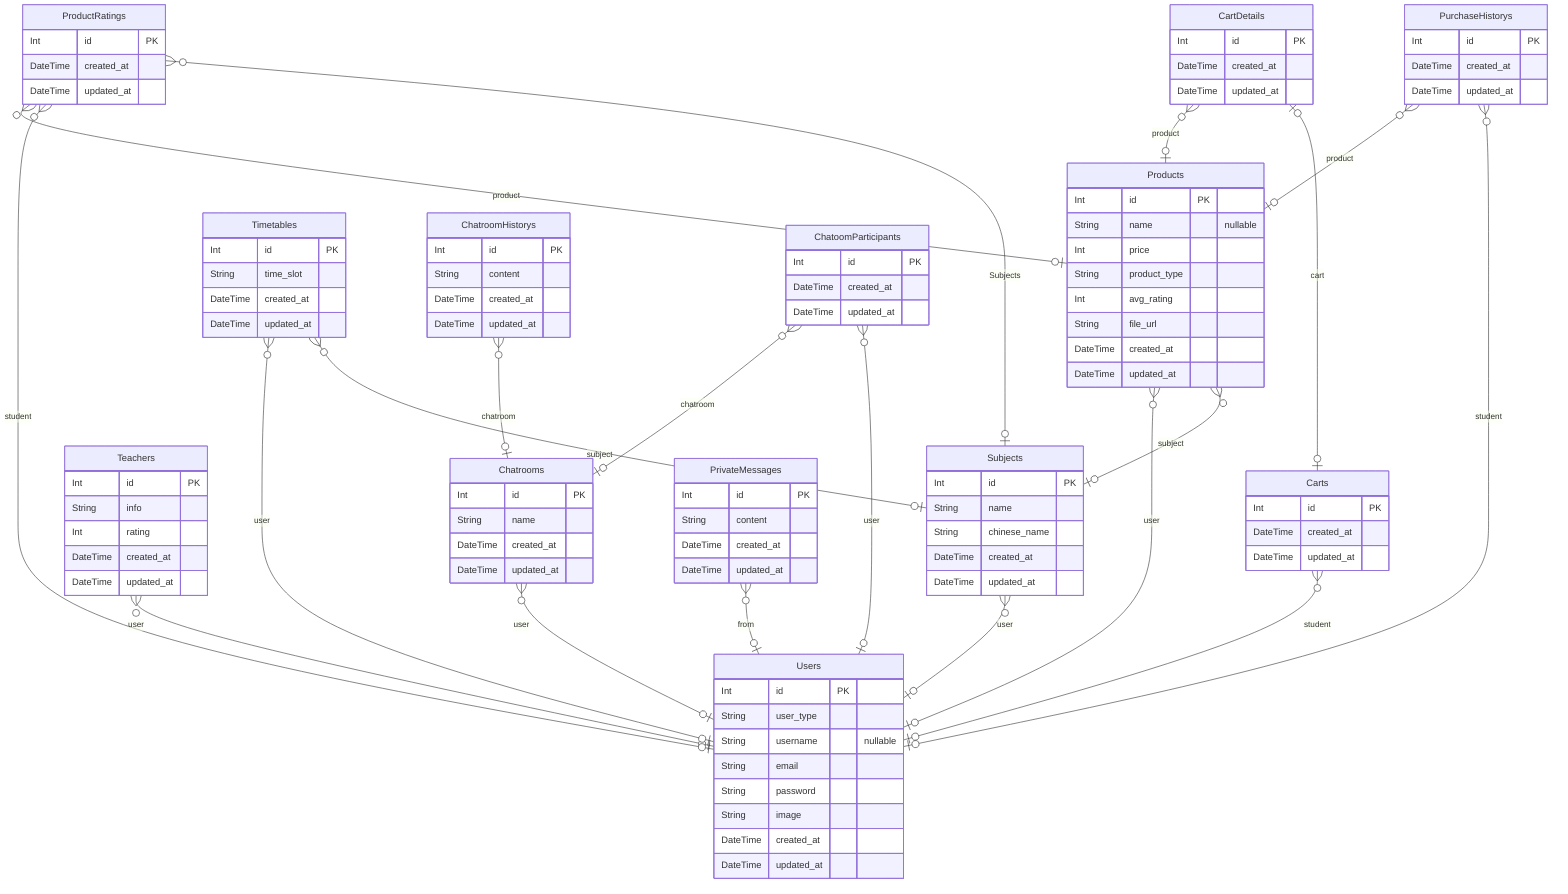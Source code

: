 erDiagram

  Users {
    Int id PK 
    String user_type  
    String username  "nullable"
    String email  
    String password  
    String image  
    DateTime created_at  
    DateTime updated_at  
    }
  

  Subjects {
    Int id PK 
    String name  
    String chinese_name  
    DateTime created_at  
    DateTime updated_at  
    }
  

  Teachers {
    Int id PK 
    String info  
    Int rating  
    DateTime created_at  
    DateTime updated_at  
    }
  

  Products {
    Int id PK 
    String name  "nullable"
    Int price  
    String product_type  
    Int avg_rating  
    String file_url  
    DateTime created_at  
    DateTime updated_at  
    }
  

  Carts {
    Int id PK 
    DateTime created_at  
    DateTime updated_at  
    }
  

  CartDetails {
    Int id PK 
    DateTime created_at  
    DateTime updated_at  
    }
  

  ProductRatings {
    Int id PK 
    DateTime created_at  
    DateTime updated_at  
    }
  

  PurchaseHistorys {
    Int id PK 
    DateTime created_at  
    DateTime updated_at  
    }
  

  Timetables {
    Int id PK 
    String time_slot  
    DateTime created_at  
    DateTime updated_at  
    }
  

  Chatrooms {
    Int id PK 
    String name  
    DateTime created_at  
    DateTime updated_at  
    }
  

  ChatroomHistorys {
    Int id PK 
    String content  
    DateTime created_at  
    DateTime updated_at  
    }
  

  ChatoomParticipants {
    Int id PK 
    DateTime created_at  
    DateTime updated_at  
    }
  

  PrivateMessages {
    Int id PK 
    String content  
    DateTime created_at  
    DateTime updated_at  
    }
  
    Subjects o{--|o Users : "user"
    Teachers o{--|o Users : "user"
    Products o{--|o Users : "user"
    Products o{--|o Subjects : "subject"
    Carts o{--|o Users : "student"
    CartDetails o{--|o Products : "product"
    CartDetails o|--|o Carts : "cart"
    ProductRatings o{--|o Products : "product"
    ProductRatings o{--|o Users : "student"
    ProductRatings o{--|o Subjects : "Subjects"
    PurchaseHistorys o{--|o Products : "product"
    PurchaseHistorys o{--|o Users : "student"
    Timetables o{--|o Users : "user"
    Timetables o{--|o Subjects : "subject"
    Chatrooms o{--|o Users : "user"
    ChatroomHistorys o{--|o Chatrooms : "chatroom"
    ChatoomParticipants o{--|o Chatrooms : "chatroom"
    ChatoomParticipants o{--|o Users : "user"
    PrivateMessages o{--|o Users : "from"
